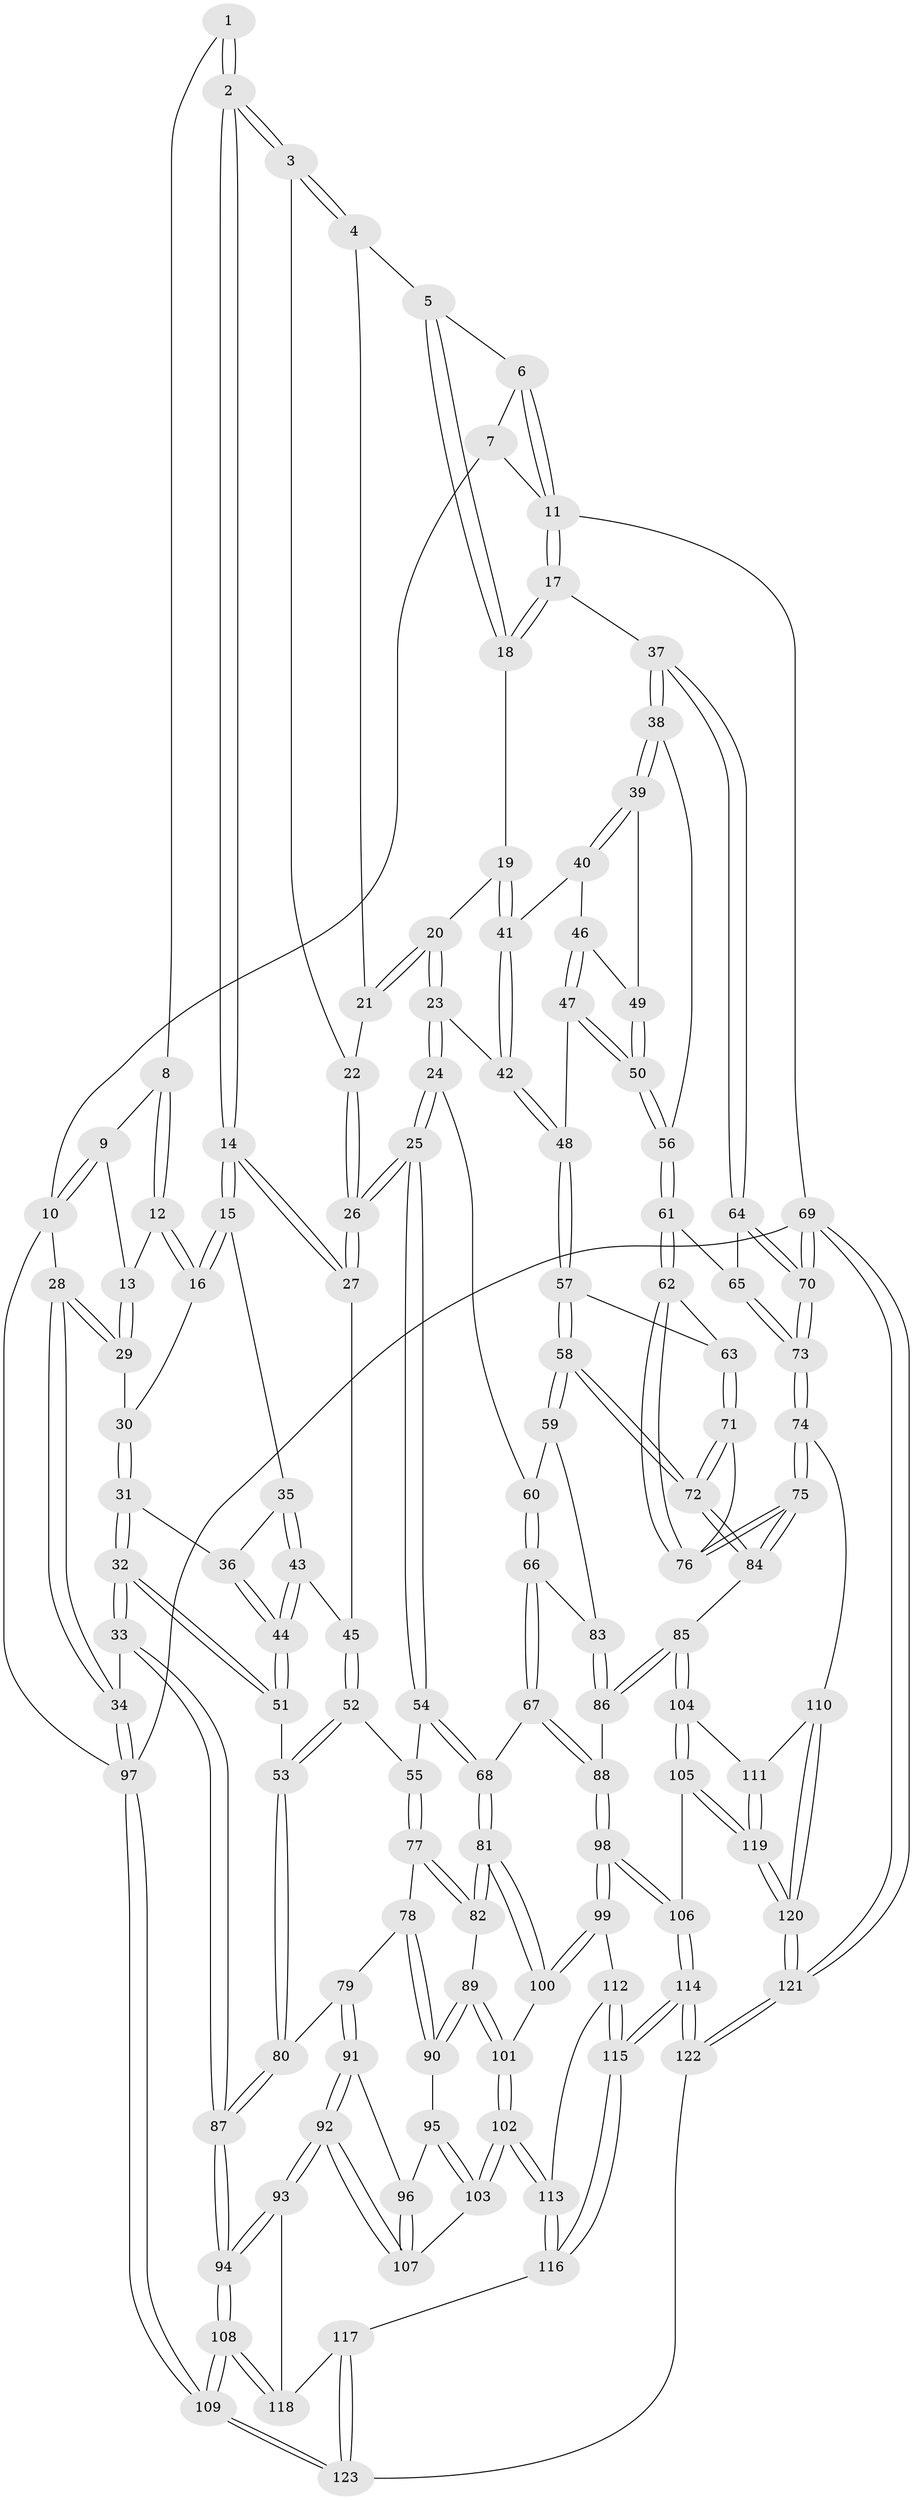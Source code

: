 // coarse degree distribution, {3: 0.0945945945945946, 6: 0.10810810810810811, 4: 0.4864864864864865, 5: 0.3108108108108108}
// Generated by graph-tools (version 1.1) at 2025/52/02/27/25 19:52:40]
// undirected, 123 vertices, 304 edges
graph export_dot {
graph [start="1"]
  node [color=gray90,style=filled];
  1 [pos="+0.18913443044971048+0"];
  2 [pos="+0.36386338489539766+0.194824133091111"];
  3 [pos="+0.40874837055021657+0.15210221750668898"];
  4 [pos="+0.5400570361868938+0"];
  5 [pos="+0.5473752117250529+0"];
  6 [pos="+0.5516178501143953+0"];
  7 [pos="+0.18630850679478275+0"];
  8 [pos="+0.16378837854051032+0.015842839761618162"];
  9 [pos="+0.07941697257259377+0.06933704358890536"];
  10 [pos="+0+0"];
  11 [pos="+1+0"];
  12 [pos="+0.14737676051768267+0.19087557544475603"];
  13 [pos="+0+0.17250900584084042"];
  14 [pos="+0.35749824578931466+0.214207742956234"];
  15 [pos="+0.2445310549766314+0.25067746803179086"];
  16 [pos="+0.17856133722045278+0.2235879832981171"];
  17 [pos="+1+0"];
  18 [pos="+0.7986148312827539+0.16723123845566962"];
  19 [pos="+0.7497857731341641+0.24044941163172157"];
  20 [pos="+0.7327005451024321+0.24596560889128516"];
  21 [pos="+0.6274669702155066+0.19499131455948476"];
  22 [pos="+0.5819379921433993+0.22510084068448968"];
  23 [pos="+0.6290679531062924+0.402440867480859"];
  24 [pos="+0.5404740357306863+0.4301417045955101"];
  25 [pos="+0.5376395449600873+0.42980310160270874"];
  26 [pos="+0.5015194404618238+0.3778876303318167"];
  27 [pos="+0.41557318999945025+0.3129887193895982"];
  28 [pos="+0+0.16374333759500057"];
  29 [pos="+0+0.18100180151081816"];
  30 [pos="+0.07569871866754407+0.3105932549882063"];
  31 [pos="+0.07477112565542167+0.37920706376344304"];
  32 [pos="+0.022116331621965368+0.509379535693546"];
  33 [pos="+0+0.5452469647935532"];
  34 [pos="+0+0.5452748929285208"];
  35 [pos="+0.23773748614911436+0.2699478570405893"];
  36 [pos="+0.1802504122618867+0.32827126292211684"];
  37 [pos="+1+0.26698460473072416"];
  38 [pos="+1+0.30393974577956007"];
  39 [pos="+1+0.31002201387161554"];
  40 [pos="+0.8148884310356967+0.3147729049564287"];
  41 [pos="+0.8131798302643284+0.3138536341882278"];
  42 [pos="+0.7477277401250086+0.4583152899145799"];
  43 [pos="+0.24412516825301148+0.4257372278422751"];
  44 [pos="+0.17422651181813098+0.44825853744987393"];
  45 [pos="+0.29069605807251997+0.44631292324996"];
  46 [pos="+0.8425206088892304+0.3753452394653108"];
  47 [pos="+0.7732058617042035+0.4651282907462931"];
  48 [pos="+0.7534343060394708+0.46394919800027906"];
  49 [pos="+0.8744903626380766+0.4053852639437259"];
  50 [pos="+0.8560135917486803+0.48649719767819094"];
  51 [pos="+0.054882382738466705+0.5168167590706602"];
  52 [pos="+0.3274050512736317+0.5353931209296092"];
  53 [pos="+0.13850615706749567+0.5783925044404354"];
  54 [pos="+0.46247368908117104+0.5277789677665731"];
  55 [pos="+0.3389171131341954+0.5427403582623357"];
  56 [pos="+0.8756565738258554+0.5064993256402308"];
  57 [pos="+0.7367672468805535+0.5637057024698857"];
  58 [pos="+0.6968391382240607+0.5991019222643827"];
  59 [pos="+0.6637697740498748+0.594374843016449"];
  60 [pos="+0.5755585423831198+0.4819129892658919"];
  61 [pos="+0.8894425876357125+0.5516740399596884"];
  62 [pos="+0.889157958819392+0.5522158829930532"];
  63 [pos="+0.7994557204340749+0.5832460239451714"];
  64 [pos="+1+0.5131305800205884"];
  65 [pos="+0.932392676124379+0.5535793056051327"];
  66 [pos="+0.5790695165822864+0.6505797647649432"];
  67 [pos="+0.5613685927729195+0.6655925344836836"];
  68 [pos="+0.48842857377732724+0.6580648375168919"];
  69 [pos="+1+1"];
  70 [pos="+1+0.9144537688440944"];
  71 [pos="+0.8023880893089356+0.664508592366544"];
  72 [pos="+0.7548250772082066+0.7222304584512957"];
  73 [pos="+1+0.8639016477143179"];
  74 [pos="+1+0.8608938720715837"];
  75 [pos="+1+0.8028612082669777"];
  76 [pos="+0.8890690370776194+0.632320332933277"];
  77 [pos="+0.32446442332066194+0.6240430950972109"];
  78 [pos="+0.25442805899293464+0.6800584292630035"];
  79 [pos="+0.24007017953593612+0.6826306480138622"];
  80 [pos="+0.17825070083975503+0.6600573610785546"];
  81 [pos="+0.46247103703487275+0.7011443265363284"];
  82 [pos="+0.3937356504766969+0.7055697009550829"];
  83 [pos="+0.6542083396430162+0.6043118011187629"];
  84 [pos="+0.7547463733434627+0.7235340050819626"];
  85 [pos="+0.7143609443547195+0.7656380046189187"];
  86 [pos="+0.6404463063104644+0.7229161928379748"];
  87 [pos="+0.11745487435809956+0.7875646914521428"];
  88 [pos="+0.6055997835529988+0.7154205216699019"];
  89 [pos="+0.3621441166362155+0.7331824410794143"];
  90 [pos="+0.32189798008559906+0.7309371769699572"];
  91 [pos="+0.24073123277920955+0.6899334217167172"];
  92 [pos="+0.19971028892407602+0.846883732903857"];
  93 [pos="+0.17140048477802494+0.8629408701519515"];
  94 [pos="+0.12822828632984154+0.8719513764098774"];
  95 [pos="+0.309698355690738+0.7465060329951466"];
  96 [pos="+0.27042877602881205+0.7778803434926627"];
  97 [pos="+0+1"];
  98 [pos="+0.5348503940545406+0.8217439088083314"];
  99 [pos="+0.48845708646703795+0.7925889320665546"];
  100 [pos="+0.4874863205664708+0.7907632482915194"];
  101 [pos="+0.35730048145101573+0.7992195969766931"];
  102 [pos="+0.3360755276081041+0.8391255089153126"];
  103 [pos="+0.3205070877501863+0.8349123942980432"];
  104 [pos="+0.7054292970679065+0.806429066635761"];
  105 [pos="+0.6097629870063842+0.8750154839182789"];
  106 [pos="+0.5749724562020131+0.8737633437602106"];
  107 [pos="+0.2603701446285644+0.8247058825985852"];
  108 [pos="+0+1"];
  109 [pos="+0+1"];
  110 [pos="+0.8492848045100782+0.9020762374267708"];
  111 [pos="+0.7892372026376198+0.8912068550844652"];
  112 [pos="+0.44662072491174437+0.833960417285552"];
  113 [pos="+0.34826333489046213+0.8581750353899521"];
  114 [pos="+0.46955040880391724+1"];
  115 [pos="+0.4297925888971795+0.93899361293508"];
  116 [pos="+0.3498493025701004+0.869579678948288"];
  117 [pos="+0.3060614212715183+0.9403697124122092"];
  118 [pos="+0.2959326270506616+0.9361272855655671"];
  119 [pos="+0.6920103942240239+1"];
  120 [pos="+0.7035544896931805+1"];
  121 [pos="+0.6993287700253457+1"];
  122 [pos="+0.42702829832052075+1"];
  123 [pos="+0.38767003469423605+1"];
  1 -- 2;
  1 -- 2;
  1 -- 8;
  2 -- 3;
  2 -- 3;
  2 -- 14;
  2 -- 14;
  3 -- 4;
  3 -- 4;
  3 -- 22;
  4 -- 5;
  4 -- 21;
  5 -- 6;
  5 -- 18;
  5 -- 18;
  6 -- 7;
  6 -- 11;
  6 -- 11;
  7 -- 10;
  7 -- 11;
  8 -- 9;
  8 -- 12;
  8 -- 12;
  9 -- 10;
  9 -- 10;
  9 -- 13;
  10 -- 28;
  10 -- 97;
  11 -- 17;
  11 -- 17;
  11 -- 69;
  12 -- 13;
  12 -- 16;
  12 -- 16;
  13 -- 29;
  13 -- 29;
  14 -- 15;
  14 -- 15;
  14 -- 27;
  14 -- 27;
  15 -- 16;
  15 -- 16;
  15 -- 35;
  16 -- 30;
  17 -- 18;
  17 -- 18;
  17 -- 37;
  18 -- 19;
  19 -- 20;
  19 -- 41;
  19 -- 41;
  20 -- 21;
  20 -- 21;
  20 -- 23;
  20 -- 23;
  21 -- 22;
  22 -- 26;
  22 -- 26;
  23 -- 24;
  23 -- 24;
  23 -- 42;
  24 -- 25;
  24 -- 25;
  24 -- 60;
  25 -- 26;
  25 -- 26;
  25 -- 54;
  25 -- 54;
  26 -- 27;
  26 -- 27;
  27 -- 45;
  28 -- 29;
  28 -- 29;
  28 -- 34;
  28 -- 34;
  29 -- 30;
  30 -- 31;
  30 -- 31;
  31 -- 32;
  31 -- 32;
  31 -- 36;
  32 -- 33;
  32 -- 33;
  32 -- 51;
  32 -- 51;
  33 -- 34;
  33 -- 87;
  33 -- 87;
  34 -- 97;
  34 -- 97;
  35 -- 36;
  35 -- 43;
  35 -- 43;
  36 -- 44;
  36 -- 44;
  37 -- 38;
  37 -- 38;
  37 -- 64;
  37 -- 64;
  38 -- 39;
  38 -- 39;
  38 -- 56;
  39 -- 40;
  39 -- 40;
  39 -- 49;
  40 -- 41;
  40 -- 46;
  41 -- 42;
  41 -- 42;
  42 -- 48;
  42 -- 48;
  43 -- 44;
  43 -- 44;
  43 -- 45;
  44 -- 51;
  44 -- 51;
  45 -- 52;
  45 -- 52;
  46 -- 47;
  46 -- 47;
  46 -- 49;
  47 -- 48;
  47 -- 50;
  47 -- 50;
  48 -- 57;
  48 -- 57;
  49 -- 50;
  49 -- 50;
  50 -- 56;
  50 -- 56;
  51 -- 53;
  52 -- 53;
  52 -- 53;
  52 -- 55;
  53 -- 80;
  53 -- 80;
  54 -- 55;
  54 -- 68;
  54 -- 68;
  55 -- 77;
  55 -- 77;
  56 -- 61;
  56 -- 61;
  57 -- 58;
  57 -- 58;
  57 -- 63;
  58 -- 59;
  58 -- 59;
  58 -- 72;
  58 -- 72;
  59 -- 60;
  59 -- 83;
  60 -- 66;
  60 -- 66;
  61 -- 62;
  61 -- 62;
  61 -- 65;
  62 -- 63;
  62 -- 76;
  62 -- 76;
  63 -- 71;
  63 -- 71;
  64 -- 65;
  64 -- 70;
  64 -- 70;
  65 -- 73;
  65 -- 73;
  66 -- 67;
  66 -- 67;
  66 -- 83;
  67 -- 68;
  67 -- 88;
  67 -- 88;
  68 -- 81;
  68 -- 81;
  69 -- 70;
  69 -- 70;
  69 -- 121;
  69 -- 121;
  69 -- 97;
  70 -- 73;
  70 -- 73;
  71 -- 72;
  71 -- 72;
  71 -- 76;
  72 -- 84;
  72 -- 84;
  73 -- 74;
  73 -- 74;
  74 -- 75;
  74 -- 75;
  74 -- 110;
  75 -- 76;
  75 -- 76;
  75 -- 84;
  75 -- 84;
  77 -- 78;
  77 -- 82;
  77 -- 82;
  78 -- 79;
  78 -- 90;
  78 -- 90;
  79 -- 80;
  79 -- 91;
  79 -- 91;
  80 -- 87;
  80 -- 87;
  81 -- 82;
  81 -- 82;
  81 -- 100;
  81 -- 100;
  82 -- 89;
  83 -- 86;
  83 -- 86;
  84 -- 85;
  85 -- 86;
  85 -- 86;
  85 -- 104;
  85 -- 104;
  86 -- 88;
  87 -- 94;
  87 -- 94;
  88 -- 98;
  88 -- 98;
  89 -- 90;
  89 -- 90;
  89 -- 101;
  89 -- 101;
  90 -- 95;
  91 -- 92;
  91 -- 92;
  91 -- 96;
  92 -- 93;
  92 -- 93;
  92 -- 107;
  92 -- 107;
  93 -- 94;
  93 -- 94;
  93 -- 118;
  94 -- 108;
  94 -- 108;
  95 -- 96;
  95 -- 103;
  95 -- 103;
  96 -- 107;
  96 -- 107;
  97 -- 109;
  97 -- 109;
  98 -- 99;
  98 -- 99;
  98 -- 106;
  98 -- 106;
  99 -- 100;
  99 -- 100;
  99 -- 112;
  100 -- 101;
  101 -- 102;
  101 -- 102;
  102 -- 103;
  102 -- 103;
  102 -- 113;
  102 -- 113;
  103 -- 107;
  104 -- 105;
  104 -- 105;
  104 -- 111;
  105 -- 106;
  105 -- 119;
  105 -- 119;
  106 -- 114;
  106 -- 114;
  108 -- 109;
  108 -- 109;
  108 -- 118;
  108 -- 118;
  109 -- 123;
  109 -- 123;
  110 -- 111;
  110 -- 120;
  110 -- 120;
  111 -- 119;
  111 -- 119;
  112 -- 113;
  112 -- 115;
  112 -- 115;
  113 -- 116;
  113 -- 116;
  114 -- 115;
  114 -- 115;
  114 -- 122;
  114 -- 122;
  115 -- 116;
  115 -- 116;
  116 -- 117;
  117 -- 118;
  117 -- 123;
  117 -- 123;
  119 -- 120;
  119 -- 120;
  120 -- 121;
  120 -- 121;
  121 -- 122;
  121 -- 122;
  122 -- 123;
}
